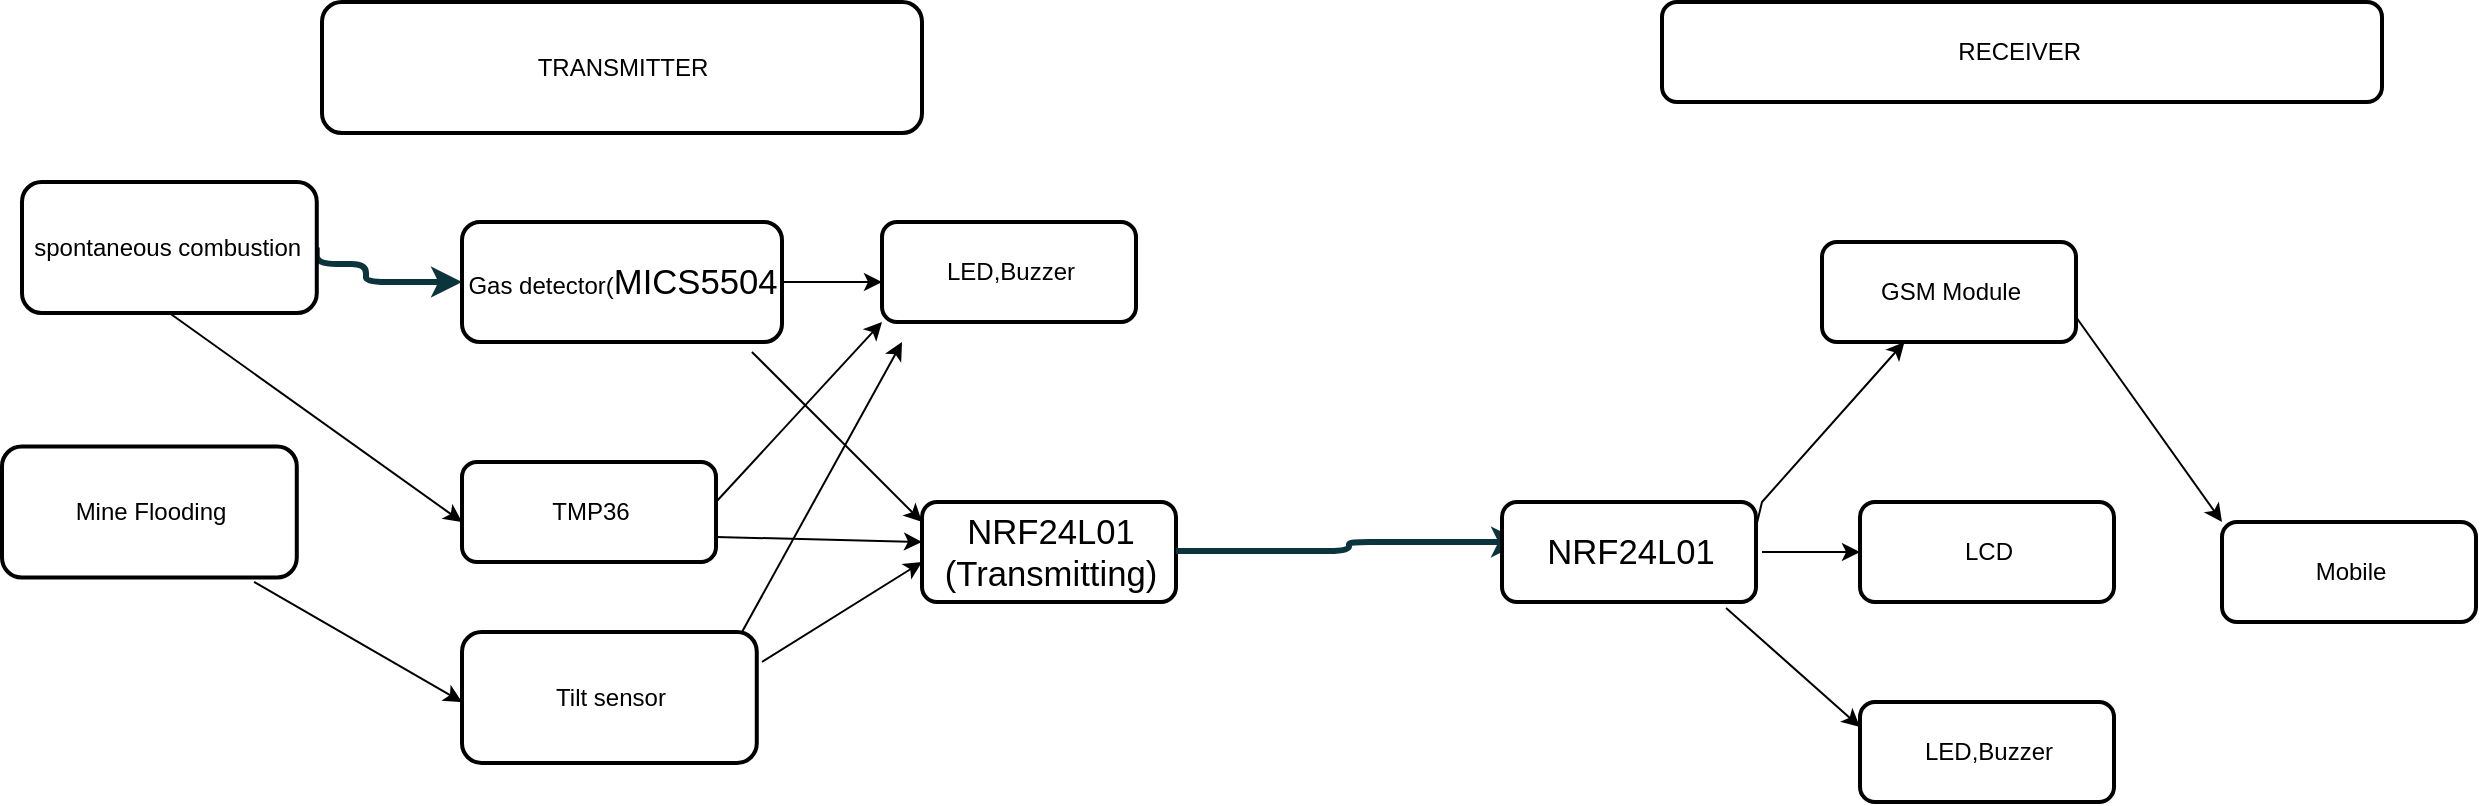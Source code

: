 <mxfile version="17.1.2" type="device"><diagram id="6a731a19-8d31-9384-78a2-239565b7b9f0" name="Page-1"><mxGraphModel dx="868" dy="-345" grid="1" gridSize="10" guides="1" tooltips="1" connect="1" arrows="1" fold="1" page="1" pageScale="1" pageWidth="1169" pageHeight="827" background="none" math="0" shadow="0"><root><mxCell id="0"/><mxCell id="1" parent="0"/><mxCell id="89" style="edgeStyle=orthogonalEdgeStyle;rounded=1;jumpStyle=none;html=1;exitX=1;exitY=0.5;entryX=0;entryY=0.5;labelBackgroundColor=#ffffff;startArrow=none;startFill=0;endArrow=classic;jettySize=auto;orthogonalLoop=1;strokeColor=#0C343D;strokeWidth=3;fontFamily=Helvetica;fontSize=11;fontColor=#000000;" parent="1" source="90" target="92" edge="1"><mxGeometry relative="1" as="geometry"><Array as="points"><mxPoint x="397" y="981"/><mxPoint x="422" y="981"/><mxPoint x="422" y="990"/><mxPoint x="458" y="990"/></Array></mxGeometry></mxCell><mxCell id="90" value="spontaneous combustion&amp;nbsp;" style="rounded=1;strokeWidth=2;fontFamily=Helvetica;html=1;" parent="1" vertex="1"><mxGeometry x="250" y="940" width="147.39" height="65.5" as="geometry"/></mxCell><mxCell id="91" value="&lt;span id=&quot;docs-internal-guid-ab653c0f-7fff-b3f0-47d0-31e4064acb30&quot;&gt;&lt;span style=&quot;font-size: 13pt ; font-family: &amp;#34;arial&amp;#34; ; background-color: transparent ; vertical-align: baseline&quot;&gt;NRF24L01&lt;br&gt;(Transmitting)&lt;br&gt;&lt;/span&gt;&lt;/span&gt;" style="rounded=1;strokeWidth=2;fontFamily=Helvetica;html=1;" parent="1" vertex="1"><mxGeometry x="700.005" y="1100" width="127" height="50" as="geometry"/></mxCell><mxCell id="92" value="Gas detector(&lt;font face=&quot;Arial&quot;&gt;&lt;span style=&quot;font-size: 17.333px&quot;&gt;MICS5504&lt;/span&gt;&lt;/font&gt;" style="rounded=1;strokeWidth=2;fontFamily=Helvetica;html=1;" parent="1" vertex="1"><mxGeometry x="470" y="960" width="160" height="60" as="geometry"/></mxCell><mxCell id="93" value="LED,Buzzer" style="rounded=1;strokeWidth=2;fontFamily=Helvetica;html=1;" parent="1" vertex="1"><mxGeometry x="680.005" y="960" width="127" height="50" as="geometry"/></mxCell><mxCell id="96" value="TMP36" style="rounded=1;strokeWidth=2;fontFamily=Helvetica;html=1;" parent="1" vertex="1"><mxGeometry x="470.004" y="1080" width="127" height="50" as="geometry"/></mxCell><mxCell id="121" value="" style="edgeStyle=elbowEdgeStyle;elbow=horizontal;strokeWidth=3;strokeColor=#0C343D;fontFamily=Helvetica;html=1;" parent="1" edge="1"><mxGeometry x="-233.801" y="674.5" width="131.973" height="100" as="geometry"><mxPoint x="827.009" y="1124.5" as="sourcePoint"/><mxPoint x="1000" y="1120" as="targetPoint"/></mxGeometry></mxCell><mxCell id="yo3ORal50q6o8LvwCmR--145" value="" style="endArrow=classic;html=1;rounded=0;exitX=0.5;exitY=1;exitDx=0;exitDy=0;" edge="1" parent="1" source="90"><mxGeometry width="50" height="50" relative="1" as="geometry"><mxPoint x="370" y="1120" as="sourcePoint"/><mxPoint x="470" y="1110" as="targetPoint"/></mxGeometry></mxCell><mxCell id="yo3ORal50q6o8LvwCmR--146" value="Mine Flooding" style="rounded=1;strokeWidth=2;fontFamily=Helvetica;html=1;" vertex="1" parent="1"><mxGeometry x="240" y="1072.25" width="147.39" height="65.5" as="geometry"/></mxCell><mxCell id="yo3ORal50q6o8LvwCmR--151" value="" style="endArrow=classic;html=1;rounded=0;exitX=0.855;exitY=1.034;exitDx=0;exitDy=0;exitPerimeter=0;" edge="1" parent="1" source="yo3ORal50q6o8LvwCmR--146"><mxGeometry width="50" height="50" relative="1" as="geometry"><mxPoint x="430" y="1310" as="sourcePoint"/><mxPoint x="470" y="1200" as="targetPoint"/></mxGeometry></mxCell><mxCell id="yo3ORal50q6o8LvwCmR--152" value="Tilt sensor" style="rounded=1;strokeWidth=2;fontFamily=Helvetica;html=1;" vertex="1" parent="1"><mxGeometry x="470" y="1165" width="147.39" height="65.5" as="geometry"/></mxCell><mxCell id="yo3ORal50q6o8LvwCmR--153" value="" style="endArrow=classic;html=1;rounded=0;exitX=0.906;exitY=1.083;exitDx=0;exitDy=0;exitPerimeter=0;" edge="1" parent="1" source="92"><mxGeometry width="50" height="50" relative="1" as="geometry"><mxPoint x="590" y="1060" as="sourcePoint"/><mxPoint x="700" y="1110" as="targetPoint"/></mxGeometry></mxCell><mxCell id="yo3ORal50q6o8LvwCmR--154" value="" style="endArrow=classic;html=1;rounded=0;exitX=1;exitY=0.75;exitDx=0;exitDy=0;" edge="1" parent="1" source="96"><mxGeometry width="50" height="50" relative="1" as="geometry"><mxPoint x="430" y="1210" as="sourcePoint"/><mxPoint x="700" y="1120" as="targetPoint"/></mxGeometry></mxCell><mxCell id="yo3ORal50q6o8LvwCmR--155" value="" style="endArrow=classic;html=1;rounded=0;" edge="1" parent="1"><mxGeometry width="50" height="50" relative="1" as="geometry"><mxPoint x="620" y="1180" as="sourcePoint"/><mxPoint x="700" y="1130" as="targetPoint"/></mxGeometry></mxCell><mxCell id="yo3ORal50q6o8LvwCmR--156" value="" style="endArrow=classic;html=1;rounded=0;exitX=1;exitY=0.5;exitDx=0;exitDy=0;" edge="1" parent="1" source="92"><mxGeometry width="50" height="50" relative="1" as="geometry"><mxPoint x="630" y="1010" as="sourcePoint"/><mxPoint x="680" y="990" as="targetPoint"/></mxGeometry></mxCell><mxCell id="yo3ORal50q6o8LvwCmR--157" value="" style="endArrow=classic;html=1;rounded=0;" edge="1" parent="1"><mxGeometry width="50" height="50" relative="1" as="geometry"><mxPoint x="597" y="1100" as="sourcePoint"/><mxPoint x="680" y="1010" as="targetPoint"/></mxGeometry></mxCell><mxCell id="yo3ORal50q6o8LvwCmR--158" value="" style="endArrow=classic;html=1;rounded=0;" edge="1" parent="1"><mxGeometry width="50" height="50" relative="1" as="geometry"><mxPoint x="610" y="1165" as="sourcePoint"/><mxPoint x="690" y="1020" as="targetPoint"/></mxGeometry></mxCell><mxCell id="yo3ORal50q6o8LvwCmR--160" value="TRANSMITTER" style="rounded=1;strokeWidth=2;fontFamily=Helvetica;html=1;" vertex="1" parent="1"><mxGeometry x="400" y="850" width="300" height="65.5" as="geometry"/></mxCell><mxCell id="yo3ORal50q6o8LvwCmR--161" value="&lt;span id=&quot;docs-internal-guid-ab653c0f-7fff-b3f0-47d0-31e4064acb30&quot;&gt;&lt;span style=&quot;font-size: 13pt ; font-family: &amp;#34;arial&amp;#34; ; background-color: transparent ; vertical-align: baseline&quot;&gt;NRF24L01&lt;/span&gt;&lt;/span&gt;" style="rounded=1;strokeWidth=2;fontFamily=Helvetica;html=1;" vertex="1" parent="1"><mxGeometry x="990.005" y="1100" width="127" height="50" as="geometry"/></mxCell><mxCell id="yo3ORal50q6o8LvwCmR--162" value="GSM Module" style="rounded=1;strokeWidth=2;fontFamily=Helvetica;html=1;" vertex="1" parent="1"><mxGeometry x="1150.005" y="970" width="127" height="50" as="geometry"/></mxCell><mxCell id="yo3ORal50q6o8LvwCmR--163" value="LCD" style="rounded=1;strokeWidth=2;fontFamily=Helvetica;html=1;" vertex="1" parent="1"><mxGeometry x="1169.005" y="1100" width="127" height="50" as="geometry"/></mxCell><mxCell id="yo3ORal50q6o8LvwCmR--164" value="LED,Buzzer" style="rounded=1;strokeWidth=2;fontFamily=Helvetica;html=1;" vertex="1" parent="1"><mxGeometry x="1169.005" y="1200" width="127" height="50" as="geometry"/></mxCell><mxCell id="yo3ORal50q6o8LvwCmR--165" value="Mobile" style="rounded=1;strokeWidth=2;fontFamily=Helvetica;html=1;" vertex="1" parent="1"><mxGeometry x="1350.005" y="1110" width="127" height="50" as="geometry"/></mxCell><mxCell id="yo3ORal50q6o8LvwCmR--166" value="RECEIVER&amp;nbsp;" style="rounded=1;strokeWidth=2;fontFamily=Helvetica;html=1;" vertex="1" parent="1"><mxGeometry x="1070" y="850" width="360" height="50" as="geometry"/></mxCell><mxCell id="yo3ORal50q6o8LvwCmR--167" value="" style="endArrow=classic;html=1;rounded=0;exitX=1;exitY=0.25;exitDx=0;exitDy=0;" edge="1" parent="1" source="yo3ORal50q6o8LvwCmR--161" target="yo3ORal50q6o8LvwCmR--162"><mxGeometry width="50" height="50" relative="1" as="geometry"><mxPoint x="990" y="1130" as="sourcePoint"/><mxPoint x="1040" y="1080" as="targetPoint"/><Array as="points"><mxPoint x="1120" y="1100"/></Array></mxGeometry></mxCell><mxCell id="yo3ORal50q6o8LvwCmR--169" value="" style="endArrow=classic;html=1;rounded=0;entryX=0;entryY=0.5;entryDx=0;entryDy=0;" edge="1" parent="1" target="yo3ORal50q6o8LvwCmR--163"><mxGeometry width="50" height="50" relative="1" as="geometry"><mxPoint x="1120" y="1125" as="sourcePoint"/><mxPoint x="1040" y="1080" as="targetPoint"/></mxGeometry></mxCell><mxCell id="yo3ORal50q6o8LvwCmR--170" value="" style="endArrow=classic;html=1;rounded=0;entryX=0;entryY=0.25;entryDx=0;entryDy=0;exitX=0.882;exitY=1.06;exitDx=0;exitDy=0;exitPerimeter=0;" edge="1" parent="1" source="yo3ORal50q6o8LvwCmR--161" target="yo3ORal50q6o8LvwCmR--164"><mxGeometry width="50" height="50" relative="1" as="geometry"><mxPoint x="990" y="1130" as="sourcePoint"/><mxPoint x="1040" y="1080" as="targetPoint"/></mxGeometry></mxCell><mxCell id="yo3ORal50q6o8LvwCmR--172" value="" style="endArrow=classic;html=1;rounded=0;entryX=0;entryY=0;entryDx=0;entryDy=0;exitX=1;exitY=0.75;exitDx=0;exitDy=0;" edge="1" parent="1" source="yo3ORal50q6o8LvwCmR--162" target="yo3ORal50q6o8LvwCmR--165"><mxGeometry width="50" height="50" relative="1" as="geometry"><mxPoint x="1250" y="1130" as="sourcePoint"/><mxPoint x="1300" y="1080" as="targetPoint"/></mxGeometry></mxCell></root></mxGraphModel></diagram></mxfile>